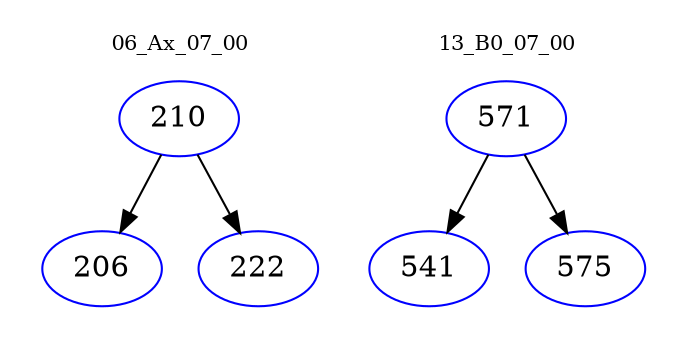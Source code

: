 digraph{
subgraph cluster_0 {
color = white
label = "06_Ax_07_00";
fontsize=10;
T0_210 [label="210", color="blue"]
T0_210 -> T0_206 [color="black"]
T0_206 [label="206", color="blue"]
T0_210 -> T0_222 [color="black"]
T0_222 [label="222", color="blue"]
}
subgraph cluster_1 {
color = white
label = "13_B0_07_00";
fontsize=10;
T1_571 [label="571", color="blue"]
T1_571 -> T1_541 [color="black"]
T1_541 [label="541", color="blue"]
T1_571 -> T1_575 [color="black"]
T1_575 [label="575", color="blue"]
}
}
